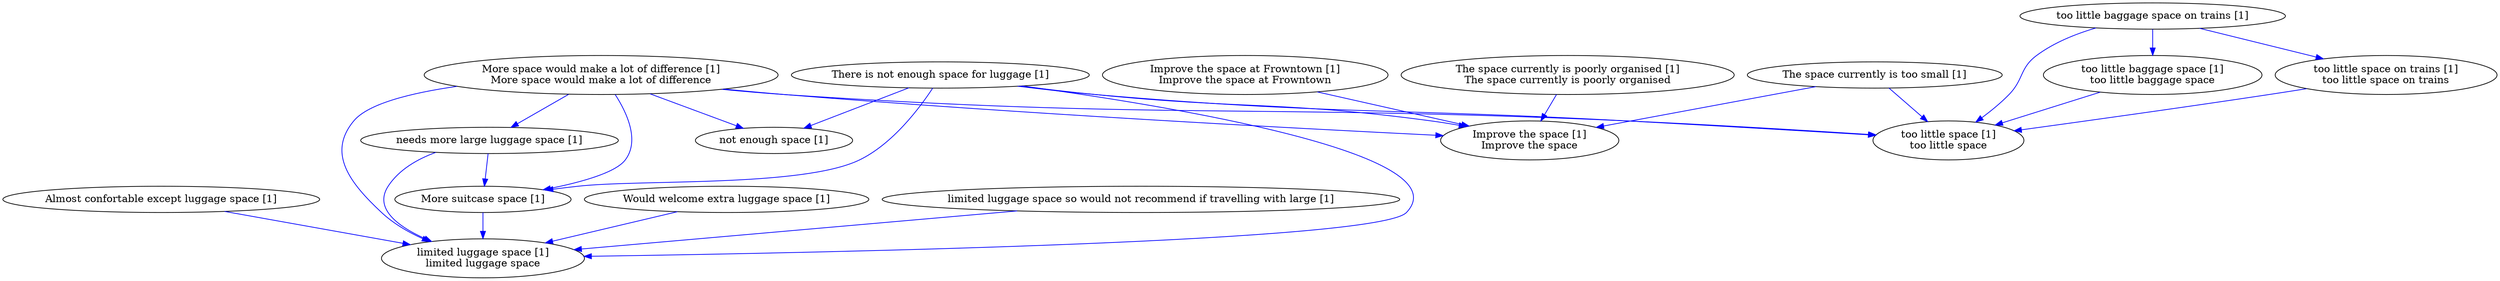 digraph collapsedGraph {
"Almost confortable except luggage space [1]""Improve the space at Frowntown [1]\nImprove the space at Frowntown""Improve the space [1]\nImprove the space""More space would make a lot of difference [1]\nMore space would make a lot of difference""More suitcase space [1]""The space currently is poorly organised [1]\nThe space currently is poorly organised""The space currently is too small [1]""There is not enough space for luggage [1]""Would welcome extra luggage space [1]""limited luggage space so would not recommend if travelling with large [1]""limited luggage space [1]\nlimited luggage space""needs more large luggage space [1]""not enough space [1]""too little baggage space on trains [1]""too little baggage space [1]\ntoo little baggage space""too little space [1]\ntoo little space""too little space on trains [1]\ntoo little space on trains""Improve the space at Frowntown [1]\nImprove the space at Frowntown" -> "Improve the space [1]\nImprove the space" [color=blue]
"More space would make a lot of difference [1]\nMore space would make a lot of difference" -> "Improve the space [1]\nImprove the space" [color=blue]
"More space would make a lot of difference [1]\nMore space would make a lot of difference" -> "More suitcase space [1]" [color=blue]
"The space currently is poorly organised [1]\nThe space currently is poorly organised" -> "Improve the space [1]\nImprove the space" [color=blue]
"The space currently is too small [1]" -> "Improve the space [1]\nImprove the space" [color=blue]
"There is not enough space for luggage [1]" -> "More suitcase space [1]" [color=blue]
"There is not enough space for luggage [1]" -> "Improve the space [1]\nImprove the space" [color=blue]
"limited luggage space so would not recommend if travelling with large [1]" -> "limited luggage space [1]\nlimited luggage space" [color=blue]
"More suitcase space [1]" -> "limited luggage space [1]\nlimited luggage space" [color=blue]
"Would welcome extra luggage space [1]" -> "limited luggage space [1]\nlimited luggage space" [color=blue]
"Almost confortable except luggage space [1]" -> "limited luggage space [1]\nlimited luggage space" [color=blue]
"More space would make a lot of difference [1]\nMore space would make a lot of difference" -> "limited luggage space [1]\nlimited luggage space" [color=blue]
"There is not enough space for luggage [1]" -> "limited luggage space [1]\nlimited luggage space" [color=blue]
"needs more large luggage space [1]" -> "More suitcase space [1]" [color=blue]
"More space would make a lot of difference [1]\nMore space would make a lot of difference" -> "needs more large luggage space [1]" [color=blue]
"needs more large luggage space [1]" -> "limited luggage space [1]\nlimited luggage space" [color=blue]
"More space would make a lot of difference [1]\nMore space would make a lot of difference" -> "not enough space [1]" [color=blue]
"There is not enough space for luggage [1]" -> "not enough space [1]" [color=blue]
"too little baggage space on trains [1]" -> "too little baggage space [1]\ntoo little baggage space" [color=blue]
"too little baggage space [1]\ntoo little baggage space" -> "too little space [1]\ntoo little space" [color=blue]
"too little baggage space on trains [1]" -> "too little space on trains [1]\ntoo little space on trains" [color=blue]
"too little space on trains [1]\ntoo little space on trains" -> "too little space [1]\ntoo little space" [color=blue]
"too little baggage space on trains [1]" -> "too little space [1]\ntoo little space" [color=blue]
"More space would make a lot of difference [1]\nMore space would make a lot of difference" -> "too little space [1]\ntoo little space" [color=blue]
"The space currently is too small [1]" -> "too little space [1]\ntoo little space" [color=blue]
"There is not enough space for luggage [1]" -> "too little space [1]\ntoo little space" [color=blue]
}
